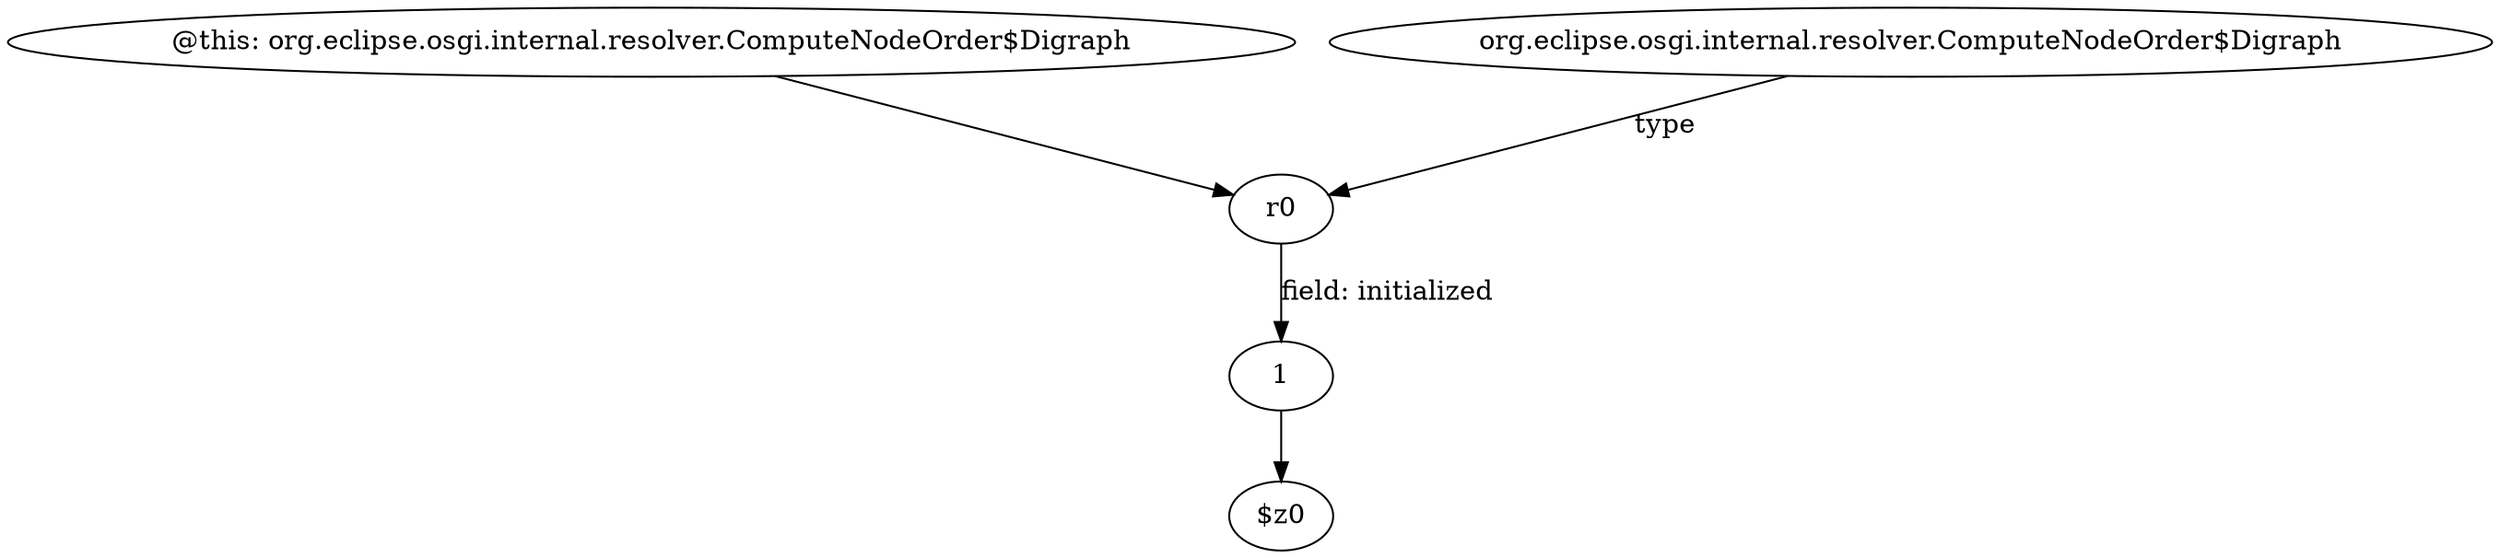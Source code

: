 digraph g {
0[label="@this: org.eclipse.osgi.internal.resolver.ComputeNodeOrder$Digraph"]
1[label="r0"]
0->1[label=""]
2[label="1"]
1->2[label="field: initialized"]
3[label="$z0"]
2->3[label=""]
4[label="org.eclipse.osgi.internal.resolver.ComputeNodeOrder$Digraph"]
4->1[label="type"]
}